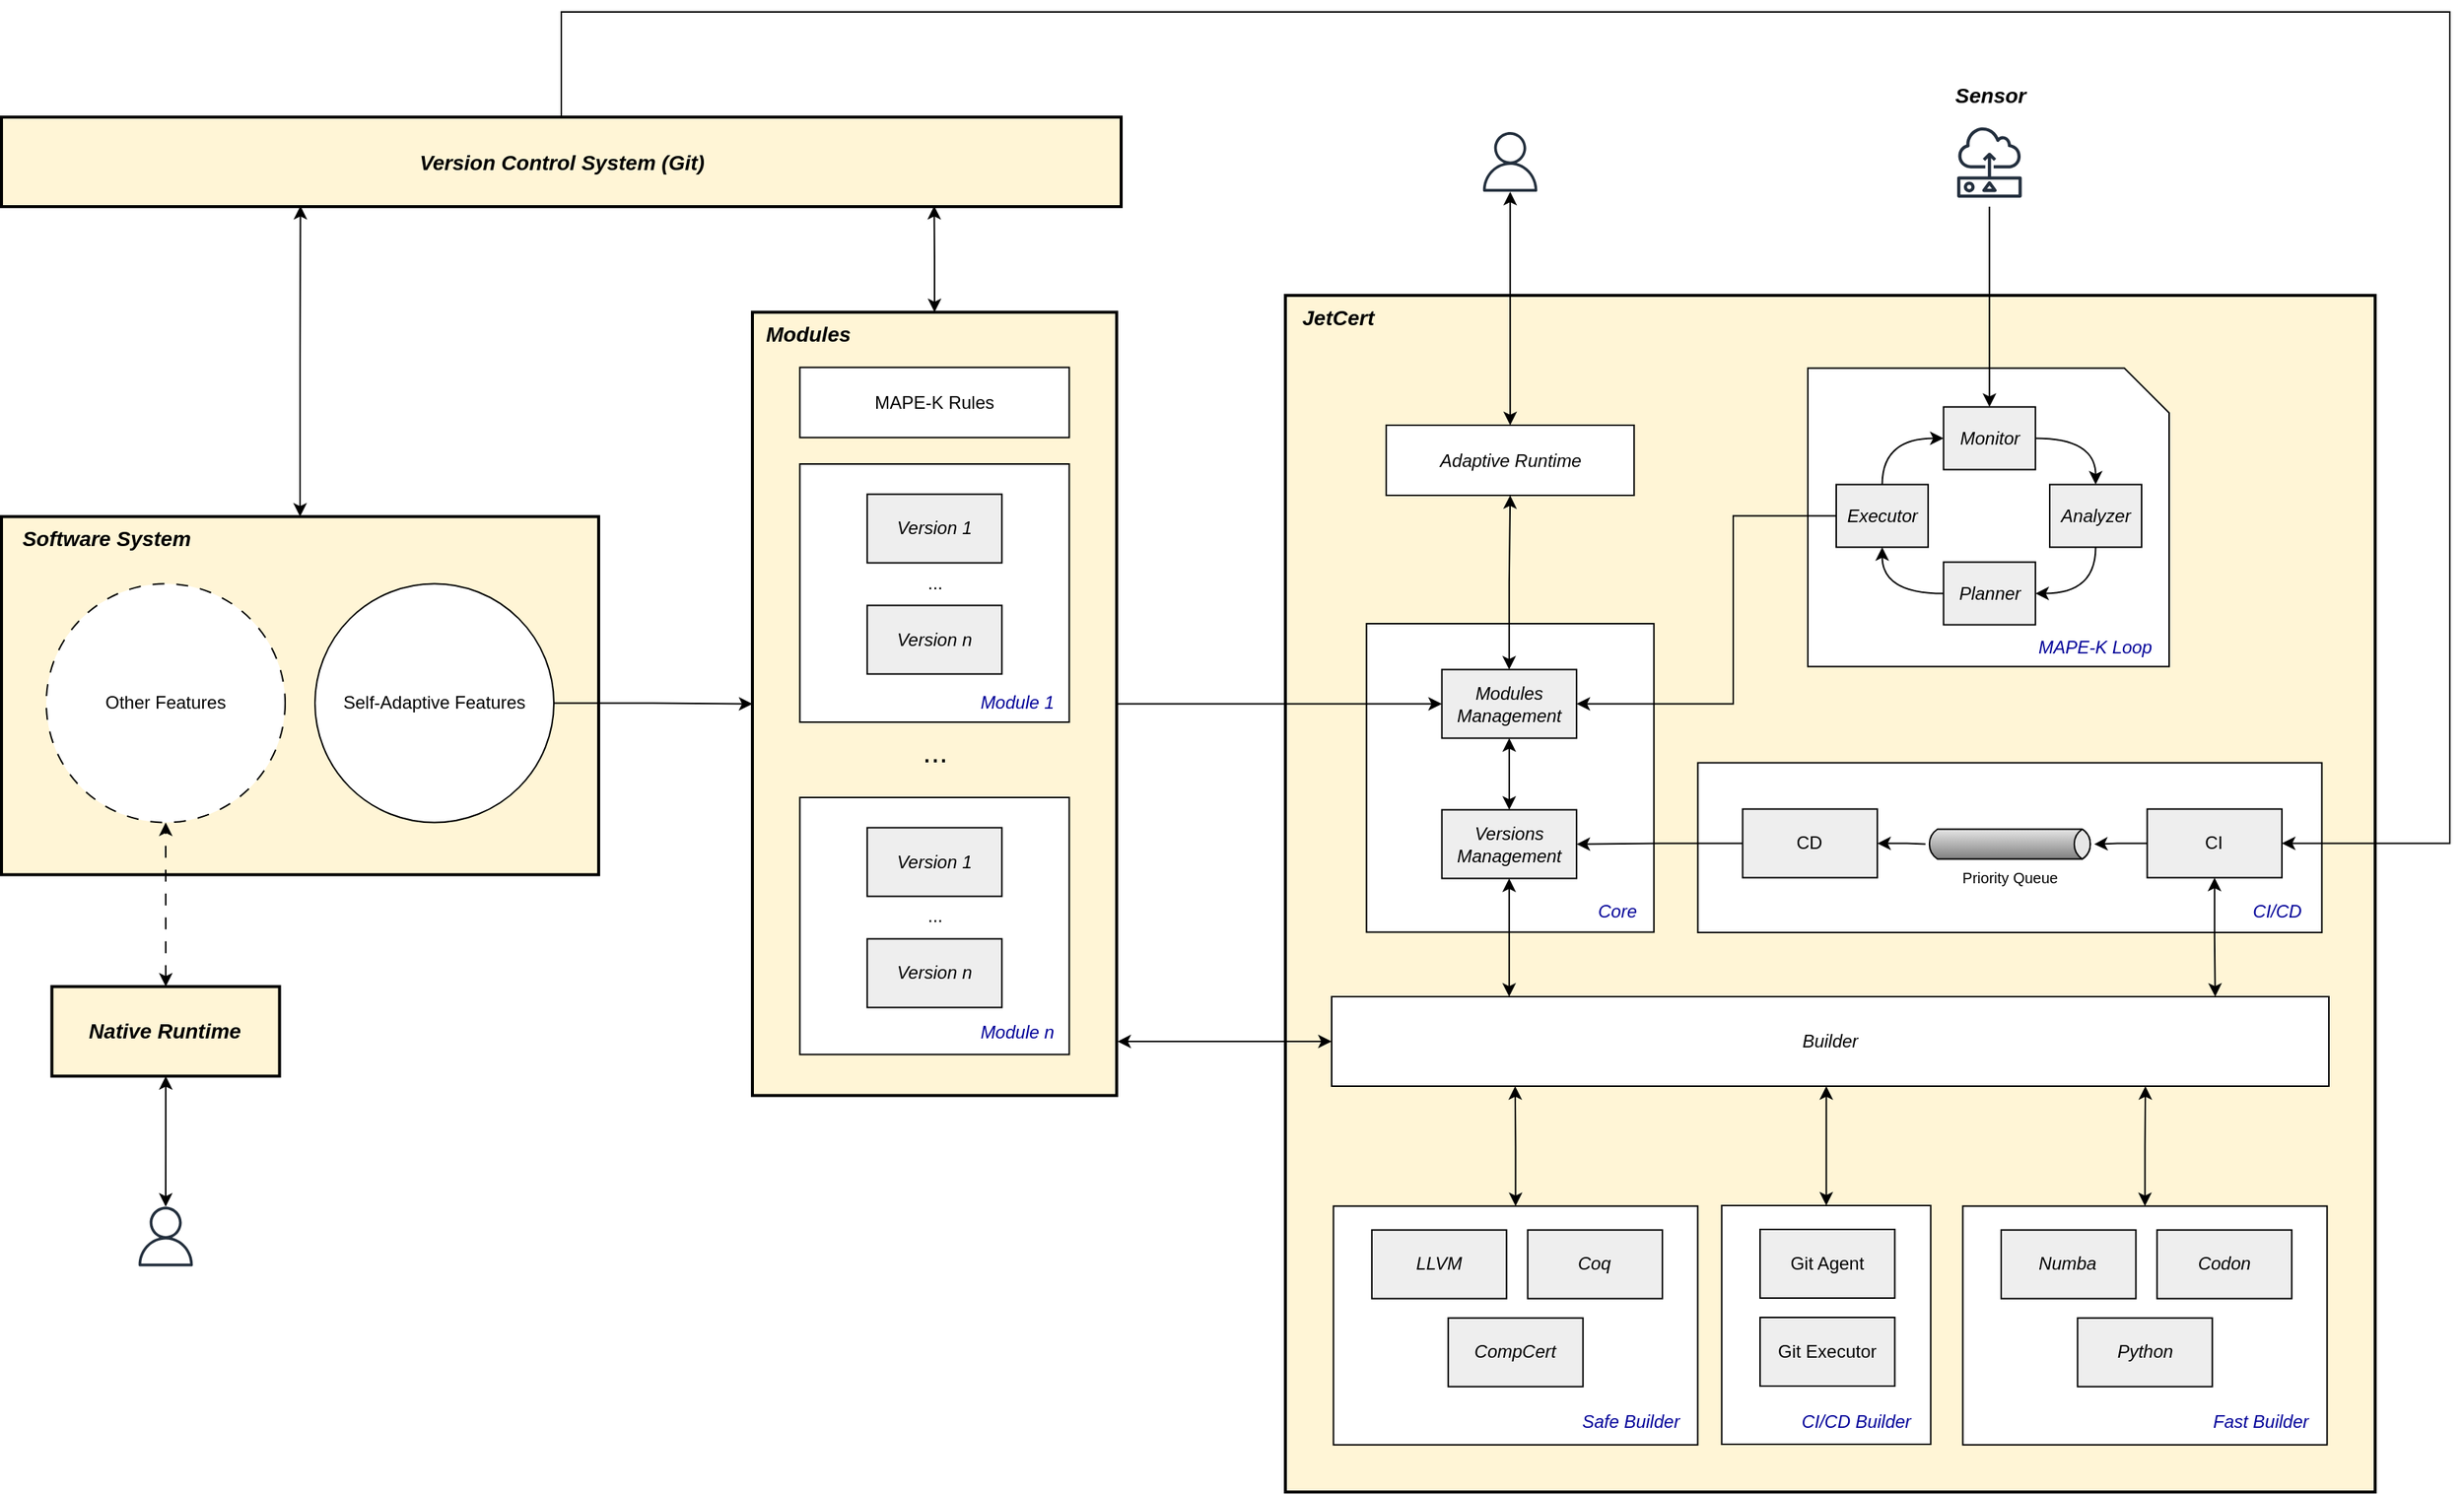 <mxfile version="26.0.6">
  <diagram name="Page-1" id="ZFVRr7OpjtKKJH29cP2N">
    <mxGraphModel dx="2284" dy="1864" grid="1" gridSize="10" guides="1" tooltips="1" connect="1" arrows="1" fold="1" page="1" pageScale="1" pageWidth="850" pageHeight="1100" math="0" shadow="0">
      <root>
        <mxCell id="0" />
        <mxCell id="1" parent="0" />
        <mxCell id="7SUzxIseQcVDFoDJgZ21-4" value="" style="rounded=0;whiteSpace=wrap;html=1;strokeWidth=2;fillColor=#fff5d6;strokeColor=#000000;" parent="1" vertex="1">
          <mxGeometry x="-480" y="98.25" width="400" height="240" as="geometry" />
        </mxCell>
        <mxCell id="7SUzxIseQcVDFoDJgZ21-5" value="&lt;font style=&quot;font-size: 14px;&quot;&gt;&lt;b&gt;&lt;i&gt;Software System&lt;/i&gt;&lt;/b&gt;&lt;/font&gt;" style="text;html=1;align=center;verticalAlign=middle;resizable=0;points=[];autosize=1;strokeColor=none;fillColor=none;" parent="1" vertex="1">
          <mxGeometry x="-480" y="98.25" width="140" height="30" as="geometry" />
        </mxCell>
        <mxCell id="7SUzxIseQcVDFoDJgZ21-7" value="Other Features" style="ellipse;whiteSpace=wrap;html=1;aspect=fixed;dashed=1;dashPattern=8 8;" parent="1" vertex="1">
          <mxGeometry x="-450" y="143.25" width="160" height="160" as="geometry" />
        </mxCell>
        <mxCell id="7SUzxIseQcVDFoDJgZ21-49" value="" style="rounded=0;whiteSpace=wrap;html=1;fillColor=#FFF5D6;strokeWidth=2;" parent="1" vertex="1">
          <mxGeometry x="380" y="-50" width="730" height="802" as="geometry" />
        </mxCell>
        <mxCell id="7SUzxIseQcVDFoDJgZ21-59" value="&lt;font style=&quot;font-size: 14px;&quot;&gt;&lt;b&gt;&lt;i&gt;JetCert&lt;/i&gt;&lt;/b&gt;&lt;/font&gt;" style="text;html=1;align=center;verticalAlign=middle;resizable=0;points=[];autosize=1;strokeColor=none;fillColor=none;" parent="1" vertex="1">
          <mxGeometry x="380" y="-50" width="70" height="30" as="geometry" />
        </mxCell>
        <mxCell id="7SUzxIseQcVDFoDJgZ21-210" value="&lt;font style=&quot;font-size: 14px;&quot;&gt;&lt;b&gt;&lt;i&gt;Sensor&lt;/i&gt;&lt;/b&gt;&lt;/font&gt;" style="text;html=1;align=center;verticalAlign=middle;resizable=0;points=[];autosize=1;strokeColor=none;fillColor=none;" parent="1" vertex="1">
          <mxGeometry x="816.64" y="-199.5" width="70" height="30" as="geometry" />
        </mxCell>
        <mxCell id="7SUzxIseQcVDFoDJgZ21-226" value="" style="rounded=0;whiteSpace=wrap;html=1;" parent="1" vertex="1">
          <mxGeometry x="434.33" y="170" width="192.52" height="206.75" as="geometry" />
        </mxCell>
        <mxCell id="7SUzxIseQcVDFoDJgZ21-233" value="&lt;font size=&quot;1&quot; color=&quot;#000099&quot; style=&quot;&quot;&gt;&lt;i style=&quot;font-size: 12px;&quot;&gt;Core&lt;/i&gt;&lt;/font&gt;" style="text;html=1;align=center;verticalAlign=middle;resizable=0;points=[];autosize=1;strokeColor=none;fillColor=none;" parent="1" vertex="1">
          <mxGeometry x="577.21" y="347.5" width="50" height="30" as="geometry" />
        </mxCell>
        <mxCell id="7SUzxIseQcVDFoDJgZ21-266" value="" style="sketch=0;outlineConnect=0;fontColor=#232F3E;gradientColor=none;fillColor=#232F3D;strokeColor=none;dashed=0;verticalLabelPosition=bottom;verticalAlign=top;align=center;html=1;fontSize=12;fontStyle=0;aspect=fixed;pointerEvents=1;shape=mxgraph.aws4.user;" parent="1" vertex="1">
          <mxGeometry x="-390.0" y="560.75" width="40" height="40" as="geometry" />
        </mxCell>
        <mxCell id="cuHnVKyGFErMfmH1ZCD5-683" style="edgeStyle=orthogonalEdgeStyle;rounded=0;orthogonalLoop=1;jettySize=auto;html=1;" parent="1" source="nUs16ag-8KY5u_Jwet5G-1" target="nUs16ag-8KY5u_Jwet5G-22" edge="1">
          <mxGeometry relative="1" as="geometry" />
        </mxCell>
        <mxCell id="nUs16ag-8KY5u_Jwet5G-1" value="Self-Adaptive Features" style="ellipse;whiteSpace=wrap;html=1;aspect=fixed;" parent="1" vertex="1">
          <mxGeometry x="-270" y="143.25" width="160" height="160" as="geometry" />
        </mxCell>
        <mxCell id="cuHnVKyGFErMfmH1ZCD5-678" style="edgeStyle=orthogonalEdgeStyle;rounded=0;orthogonalLoop=1;jettySize=auto;html=1;entryX=0;entryY=0.5;entryDx=0;entryDy=0;startArrow=none;startFill=0;" parent="1" source="nUs16ag-8KY5u_Jwet5G-22" target="48fDKb3yu4CFOlkJPKU8-87" edge="1">
          <mxGeometry relative="1" as="geometry" />
        </mxCell>
        <mxCell id="nUs16ag-8KY5u_Jwet5G-22" value="" style="rounded=0;whiteSpace=wrap;html=1;fillColor=#FFF5D6;strokeWidth=2;" parent="1" vertex="1">
          <mxGeometry x="23.0" y="-38.75" width="244" height="525" as="geometry" />
        </mxCell>
        <mxCell id="nUs16ag-8KY5u_Jwet5G-24" value="&lt;font style=&quot;font-size: 14px;&quot;&gt;&lt;b&gt;&lt;i&gt;Modules&lt;/i&gt;&lt;/b&gt;&lt;/font&gt;" style="text;html=1;align=center;verticalAlign=middle;resizable=0;points=[];autosize=1;strokeColor=none;fillColor=none;" parent="1" vertex="1">
          <mxGeometry x="20" y="-38.75" width="80" height="30" as="geometry" />
        </mxCell>
        <mxCell id="nUs16ag-8KY5u_Jwet5G-85" value="" style="edgeStyle=orthogonalEdgeStyle;rounded=0;orthogonalLoop=1;jettySize=auto;html=1;endArrow=classic;endFill=1;startArrow=classic;startFill=1;dashed=1;dashPattern=8 8;" parent="1" source="nUs16ag-8KY5u_Jwet5G-82" target="7SUzxIseQcVDFoDJgZ21-7" edge="1">
          <mxGeometry relative="1" as="geometry" />
        </mxCell>
        <mxCell id="cuHnVKyGFErMfmH1ZCD5-583" value="" style="edgeStyle=orthogonalEdgeStyle;rounded=0;orthogonalLoop=1;jettySize=auto;html=1;startArrow=classic;startFill=1;" parent="1" source="nUs16ag-8KY5u_Jwet5G-82" target="7SUzxIseQcVDFoDJgZ21-266" edge="1">
          <mxGeometry relative="1" as="geometry" />
        </mxCell>
        <mxCell id="nUs16ag-8KY5u_Jwet5G-82" value="" style="rounded=0;whiteSpace=wrap;html=1;fillColor=#FFF5D6;strokeWidth=2;" parent="1" vertex="1">
          <mxGeometry x="-446.25" y="413.25" width="152.5" height="60" as="geometry" />
        </mxCell>
        <mxCell id="nUs16ag-8KY5u_Jwet5G-83" value="&lt;font style=&quot;font-size: 14px;&quot;&gt;&lt;b&gt;&lt;i&gt;Native Runtime&lt;/i&gt;&lt;/b&gt;&lt;/font&gt;" style="text;html=1;align=center;verticalAlign=middle;resizable=0;points=[];autosize=1;strokeColor=none;fillColor=none;" parent="1" vertex="1">
          <mxGeometry x="-436.25" y="428.25" width="130" height="30" as="geometry" />
        </mxCell>
        <mxCell id="nUs16ag-8KY5u_Jwet5G-88" value="" style="rounded=0;whiteSpace=wrap;html=1;" parent="1" vertex="1">
          <mxGeometry x="54.77" y="63" width="180.46" height="173" as="geometry" />
        </mxCell>
        <mxCell id="nUs16ag-8KY5u_Jwet5G-89" value="&lt;i style=&quot;&quot;&gt;&lt;font style=&quot;font-size: 12px;&quot;&gt;Version 1&lt;/font&gt;&lt;/i&gt;" style="html=1;dropTarget=0;whiteSpace=wrap;fillColor=#EEEEEE;" parent="1" vertex="1">
          <mxGeometry x="99.88" y="83.25" width="90.24" height="46" as="geometry" />
        </mxCell>
        <mxCell id="nUs16ag-8KY5u_Jwet5G-90" value="&lt;i&gt;Version n&lt;/i&gt;" style="html=1;dropTarget=0;whiteSpace=wrap;fillColor=#EEEEEE;" parent="1" vertex="1">
          <mxGeometry x="99.88" y="157.75" width="90.24" height="46" as="geometry" />
        </mxCell>
        <mxCell id="nUs16ag-8KY5u_Jwet5G-91" value="&lt;font size=&quot;1&quot; color=&quot;#000099&quot; style=&quot;&quot;&gt;&lt;i style=&quot;font-size: 12px;&quot;&gt;Module 1&lt;/i&gt;&lt;/font&gt;" style="text;html=1;align=center;verticalAlign=middle;resizable=0;points=[];autosize=1;strokeColor=none;fillColor=none;" parent="1" vertex="1">
          <mxGeometry x="165.23" y="208" width="70" height="30" as="geometry" />
        </mxCell>
        <mxCell id="nUs16ag-8KY5u_Jwet5G-103" value="..." style="text;html=1;align=center;verticalAlign=middle;resizable=0;points=[];autosize=1;strokeColor=none;fillColor=none;fontSize=20;" parent="1" vertex="1">
          <mxGeometry x="125" y="235.25" width="40" height="40" as="geometry" />
        </mxCell>
        <mxCell id="nUs16ag-8KY5u_Jwet5G-108" value="" style="shape=card;whiteSpace=wrap;html=1;direction=south;" parent="1" vertex="1">
          <mxGeometry x="730.0" y="-1.25" width="242" height="200" as="geometry" />
        </mxCell>
        <mxCell id="nUs16ag-8KY5u_Jwet5G-109" value="&lt;font size=&quot;1&quot; color=&quot;#000099&quot; style=&quot;&quot;&gt;&lt;i style=&quot;font-size: 12px;&quot;&gt;MAPE-K Loop&lt;/i&gt;&lt;/font&gt;" style="text;html=1;align=center;verticalAlign=middle;resizable=0;points=[];autosize=1;strokeColor=none;fillColor=none;" parent="1" vertex="1">
          <mxGeometry x="872.0" y="170.75" width="100" height="30" as="geometry" />
        </mxCell>
        <mxCell id="rddKqeAZhJWC41xzo29c-7" style="edgeStyle=orthogonalEdgeStyle;rounded=0;orthogonalLoop=1;jettySize=auto;html=1;entryX=1;entryY=0.5;entryDx=0;entryDy=0;" parent="1" source="nUs16ag-8KY5u_Jwet5G-111" target="48fDKb3yu4CFOlkJPKU8-87" edge="1">
          <mxGeometry relative="1" as="geometry">
            <Array as="points">
              <mxPoint x="680" y="98" />
              <mxPoint x="680" y="224" />
            </Array>
          </mxGeometry>
        </mxCell>
        <mxCell id="nUs16ag-8KY5u_Jwet5G-111" value="&lt;i&gt;Executor&lt;/i&gt;" style="html=1;dropTarget=0;whiteSpace=wrap;fillColor=#EEEEEE;" parent="1" vertex="1">
          <mxGeometry x="749.0" y="76.75" width="61.55" height="42" as="geometry" />
        </mxCell>
        <mxCell id="nUs16ag-8KY5u_Jwet5G-134" style="edgeStyle=orthogonalEdgeStyle;rounded=0;orthogonalLoop=1;jettySize=auto;html=1;entryX=0.5;entryY=0;entryDx=0;entryDy=0;curved=1;" parent="1" source="nUs16ag-8KY5u_Jwet5G-130" target="nUs16ag-8KY5u_Jwet5G-131" edge="1">
          <mxGeometry relative="1" as="geometry" />
        </mxCell>
        <mxCell id="nUs16ag-8KY5u_Jwet5G-136" style="edgeStyle=orthogonalEdgeStyle;rounded=0;orthogonalLoop=1;jettySize=auto;html=1;entryX=0.5;entryY=0;entryDx=0;entryDy=0;endArrow=none;endFill=0;startArrow=classic;startFill=1;curved=1;" parent="1" source="nUs16ag-8KY5u_Jwet5G-130" target="nUs16ag-8KY5u_Jwet5G-111" edge="1">
          <mxGeometry relative="1" as="geometry" />
        </mxCell>
        <mxCell id="nUs16ag-8KY5u_Jwet5G-130" value="&lt;i&gt;Monitor&lt;/i&gt;" style="html=1;dropTarget=0;whiteSpace=wrap;fillColor=#EEEEEE;" parent="1" vertex="1">
          <mxGeometry x="820.86" y="24.75" width="61.55" height="42" as="geometry" />
        </mxCell>
        <mxCell id="nUs16ag-8KY5u_Jwet5G-131" value="&lt;i&gt;Analyzer&lt;/i&gt;" style="html=1;dropTarget=0;whiteSpace=wrap;fillColor=#EEEEEE;" parent="1" vertex="1">
          <mxGeometry x="892.0" y="76.75" width="61.55" height="42" as="geometry" />
        </mxCell>
        <mxCell id="nUs16ag-8KY5u_Jwet5G-138" style="edgeStyle=orthogonalEdgeStyle;rounded=0;orthogonalLoop=1;jettySize=auto;html=1;entryX=0.5;entryY=1;entryDx=0;entryDy=0;startArrow=classic;startFill=1;endArrow=none;endFill=0;curved=1;" parent="1" source="nUs16ag-8KY5u_Jwet5G-132" target="nUs16ag-8KY5u_Jwet5G-131" edge="1">
          <mxGeometry relative="1" as="geometry" />
        </mxCell>
        <mxCell id="nUs16ag-8KY5u_Jwet5G-140" style="edgeStyle=orthogonalEdgeStyle;rounded=0;orthogonalLoop=1;jettySize=auto;html=1;entryX=0.5;entryY=1;entryDx=0;entryDy=0;curved=1;" parent="1" source="nUs16ag-8KY5u_Jwet5G-132" target="nUs16ag-8KY5u_Jwet5G-111" edge="1">
          <mxGeometry relative="1" as="geometry" />
        </mxCell>
        <mxCell id="nUs16ag-8KY5u_Jwet5G-132" value="&lt;i&gt;Planner&lt;/i&gt;" style="html=1;dropTarget=0;whiteSpace=wrap;fillColor=#EEEEEE;" parent="1" vertex="1">
          <mxGeometry x="820.86" y="128.75" width="61.55" height="42" as="geometry" />
        </mxCell>
        <mxCell id="48fDKb3yu4CFOlkJPKU8-24" value="MAPE-K Rules" style="rounded=0;whiteSpace=wrap;html=1;" parent="1" vertex="1">
          <mxGeometry x="54.77" y="-1.75" width="180.46" height="47" as="geometry" />
        </mxCell>
        <mxCell id="48fDKb3yu4CFOlkJPKU8-70" value="&lt;i&gt;Adaptive Runtime&lt;/i&gt;" style="rounded=0;whiteSpace=wrap;html=1;" parent="1" vertex="1">
          <mxGeometry x="447.56" y="37.0" width="166.06" height="47" as="geometry" />
        </mxCell>
        <mxCell id="cuHnVKyGFErMfmH1ZCD5-595" style="edgeStyle=orthogonalEdgeStyle;rounded=0;orthogonalLoop=1;jettySize=auto;html=1;entryX=0.5;entryY=1;entryDx=0;entryDy=0;startArrow=classic;startFill=1;" parent="1" source="48fDKb3yu4CFOlkJPKU8-87" target="48fDKb3yu4CFOlkJPKU8-70" edge="1">
          <mxGeometry relative="1" as="geometry" />
        </mxCell>
        <mxCell id="cuHnVKyGFErMfmH1ZCD5-670" value="" style="edgeStyle=orthogonalEdgeStyle;rounded=0;orthogonalLoop=1;jettySize=auto;html=1;startArrow=classic;startFill=1;" parent="1" source="48fDKb3yu4CFOlkJPKU8-87" target="nEDIb4lxfnoJY1dVXAPu-24" edge="1">
          <mxGeometry relative="1" as="geometry" />
        </mxCell>
        <mxCell id="48fDKb3yu4CFOlkJPKU8-87" value="&lt;div&gt;&lt;i&gt;Modules&lt;/i&gt;&lt;/div&gt;&lt;div&gt;&lt;i&gt;Management&lt;/i&gt;&lt;/div&gt;" style="html=1;dropTarget=0;whiteSpace=wrap;fillColor=#EEEEEE;" parent="1" vertex="1">
          <mxGeometry x="484.83" y="200.75" width="90.24" height="46" as="geometry" />
        </mxCell>
        <mxCell id="48fDKb3yu4CFOlkJPKU8-105" value="" style="rounded=0;whiteSpace=wrap;html=1;" parent="1" vertex="1">
          <mxGeometry x="412.22" y="560.36" width="244" height="160" as="geometry" />
        </mxCell>
        <mxCell id="48fDKb3yu4CFOlkJPKU8-106" value="&lt;font size=&quot;1&quot; color=&quot;#000099&quot; style=&quot;&quot;&gt;&lt;i style=&quot;font-size: 12px;&quot;&gt;Safe Builder&lt;/i&gt;&lt;/font&gt;" style="text;html=1;align=center;verticalAlign=middle;resizable=0;points=[];autosize=1;strokeColor=none;fillColor=none;" parent="1" vertex="1">
          <mxGeometry x="566.22" y="690.36" width="90" height="30" as="geometry" />
        </mxCell>
        <mxCell id="48fDKb3yu4CFOlkJPKU8-107" value="&lt;i&gt;LLVM&lt;/i&gt;" style="html=1;dropTarget=0;whiteSpace=wrap;fillColor=#EEEEEE;" parent="1" vertex="1">
          <mxGeometry x="437.92" y="576.36" width="90.24" height="46" as="geometry" />
        </mxCell>
        <mxCell id="48fDKb3yu4CFOlkJPKU8-108" value="&lt;i&gt;Coq&lt;/i&gt;" style="html=1;dropTarget=0;whiteSpace=wrap;fillColor=#EEEEEE;" parent="1" vertex="1">
          <mxGeometry x="542.32" y="576.36" width="90.24" height="46" as="geometry" />
        </mxCell>
        <mxCell id="48fDKb3yu4CFOlkJPKU8-109" value="&lt;i style=&quot;&quot;&gt;&lt;font style=&quot;font-size: 12px;&quot;&gt;CompCert&lt;/font&gt;&lt;/i&gt;" style="html=1;dropTarget=0;whiteSpace=wrap;fillColor=#EEEEEE;" parent="1" vertex="1">
          <mxGeometry x="489.1" y="635.36" width="90.24" height="46" as="geometry" />
        </mxCell>
        <mxCell id="nEDIb4lxfnoJY1dVXAPu-2" value="&lt;font&gt;...&lt;/font&gt;" style="text;html=1;align=center;verticalAlign=middle;resizable=0;points=[];autosize=1;strokeColor=none;fillColor=none;fontSize=12;" parent="1" vertex="1">
          <mxGeometry x="130" y="127.75" width="30" height="30" as="geometry" />
        </mxCell>
        <mxCell id="nEDIb4lxfnoJY1dVXAPu-5" value="" style="rounded=0;whiteSpace=wrap;html=1;" parent="1" vertex="1">
          <mxGeometry x="54.77" y="286.5" width="180.46" height="172.25" as="geometry" />
        </mxCell>
        <mxCell id="nEDIb4lxfnoJY1dVXAPu-6" value="&lt;i style=&quot;&quot;&gt;&lt;font style=&quot;font-size: 12px;&quot;&gt;Version 1&lt;/font&gt;&lt;/i&gt;" style="html=1;dropTarget=0;whiteSpace=wrap;fillColor=#EEEEEE;" parent="1" vertex="1">
          <mxGeometry x="99.88" y="306.75" width="90.24" height="46" as="geometry" />
        </mxCell>
        <mxCell id="nEDIb4lxfnoJY1dVXAPu-7" value="&lt;i&gt;Version n&lt;/i&gt;" style="html=1;dropTarget=0;whiteSpace=wrap;fillColor=#EEEEEE;" parent="1" vertex="1">
          <mxGeometry x="99.88" y="381.25" width="90.24" height="46" as="geometry" />
        </mxCell>
        <mxCell id="nEDIb4lxfnoJY1dVXAPu-8" value="&lt;font size=&quot;1&quot; color=&quot;#000099&quot; style=&quot;&quot;&gt;&lt;i style=&quot;font-size: 12px;&quot;&gt;Module n&lt;/i&gt;&lt;/font&gt;" style="text;html=1;align=center;verticalAlign=middle;resizable=0;points=[];autosize=1;strokeColor=none;fillColor=none;" parent="1" vertex="1">
          <mxGeometry x="165.23" y="429" width="70" height="30" as="geometry" />
        </mxCell>
        <mxCell id="nEDIb4lxfnoJY1dVXAPu-9" value="&lt;font&gt;...&lt;/font&gt;" style="text;html=1;align=center;verticalAlign=middle;resizable=0;points=[];autosize=1;strokeColor=none;fillColor=none;fontSize=12;" parent="1" vertex="1">
          <mxGeometry x="130" y="351.25" width="30" height="30" as="geometry" />
        </mxCell>
        <mxCell id="nEDIb4lxfnoJY1dVXAPu-12" value="" style="sketch=0;outlineConnect=0;fontColor=#232F3E;gradientColor=none;strokeColor=#232F3E;fillColor=#ffffff;dashed=0;verticalLabelPosition=bottom;verticalAlign=top;align=center;html=1;fontSize=12;fontStyle=0;aspect=fixed;shape=mxgraph.aws4.resourceIcon;resIcon=mxgraph.aws4.sensor;" parent="1" vertex="1">
          <mxGeometry x="821.64" y="-169.5" width="60" height="60" as="geometry" />
        </mxCell>
        <mxCell id="nEDIb4lxfnoJY1dVXAPu-17" value="" style="rounded=0;whiteSpace=wrap;html=1;" parent="1" vertex="1">
          <mxGeometry x="833.78" y="560.36" width="244" height="160" as="geometry" />
        </mxCell>
        <mxCell id="nEDIb4lxfnoJY1dVXAPu-18" value="&lt;font size=&quot;1&quot; color=&quot;#000099&quot; style=&quot;&quot;&gt;&lt;i style=&quot;font-size: 12px;&quot;&gt;Fast Builder&lt;/i&gt;&lt;/font&gt;" style="text;html=1;align=center;verticalAlign=middle;resizable=0;points=[];autosize=1;strokeColor=none;fillColor=none;" parent="1" vertex="1">
          <mxGeometry x="987.78" y="690.36" width="90" height="30" as="geometry" />
        </mxCell>
        <mxCell id="nEDIb4lxfnoJY1dVXAPu-19" value="&lt;i&gt;Numba&lt;/i&gt;" style="html=1;dropTarget=0;whiteSpace=wrap;fillColor=#EEEEEE;" parent="1" vertex="1">
          <mxGeometry x="859.48" y="576.36" width="90.24" height="46" as="geometry" />
        </mxCell>
        <mxCell id="nEDIb4lxfnoJY1dVXAPu-20" value="&lt;i&gt;Codon&lt;/i&gt;" style="html=1;dropTarget=0;whiteSpace=wrap;fillColor=#EEEEEE;" parent="1" vertex="1">
          <mxGeometry x="963.88" y="576.36" width="90.24" height="46" as="geometry" />
        </mxCell>
        <mxCell id="nEDIb4lxfnoJY1dVXAPu-21" value="&lt;i style=&quot;&quot;&gt;&lt;font style=&quot;font-size: 12px;&quot;&gt;Python&lt;/font&gt;&lt;/i&gt;" style="html=1;dropTarget=0;whiteSpace=wrap;fillColor=#EEEEEE;" parent="1" vertex="1">
          <mxGeometry x="910.66" y="635.36" width="90.24" height="46" as="geometry" />
        </mxCell>
        <mxCell id="nEDIb4lxfnoJY1dVXAPu-24" value="&lt;i&gt;Versions Management&lt;/i&gt;" style="html=1;dropTarget=0;whiteSpace=wrap;fillColor=#EEEEEE;" parent="1" vertex="1">
          <mxGeometry x="484.83" y="294.75" width="90.24" height="46" as="geometry" />
        </mxCell>
        <mxCell id="nEDIb4lxfnoJY1dVXAPu-30" value="" style="rounded=0;whiteSpace=wrap;html=1;fillColor=#FFF5D6;strokeWidth=2;" parent="1" vertex="1">
          <mxGeometry x="-480" y="-169.5" width="750" height="60" as="geometry" />
        </mxCell>
        <mxCell id="nEDIb4lxfnoJY1dVXAPu-31" value="&lt;font style=&quot;font-size: 14px;&quot;&gt;&lt;b&gt;&lt;i&gt;Version Control System (Git)&lt;/i&gt;&lt;/b&gt;&lt;/font&gt;" style="text;html=1;align=center;verticalAlign=middle;resizable=0;points=[];autosize=1;strokeColor=none;fillColor=none;" parent="1" vertex="1">
          <mxGeometry x="-210" y="-154.5" width="210" height="30" as="geometry" />
        </mxCell>
        <mxCell id="nEDIb4lxfnoJY1dVXAPu-48" value="" style="rounded=0;whiteSpace=wrap;html=1;" parent="1" vertex="1">
          <mxGeometry x="656.29" y="263.25" width="418" height="113.75" as="geometry" />
        </mxCell>
        <mxCell id="nEDIb4lxfnoJY1dVXAPu-49" value="&lt;font size=&quot;1&quot; color=&quot;#000099&quot; style=&quot;&quot;&gt;&lt;i style=&quot;font-size: 12px;&quot;&gt;CI/CD&lt;/i&gt;&lt;/font&gt;" style="text;html=1;align=center;verticalAlign=middle;resizable=0;points=[];autosize=1;strokeColor=none;fillColor=none;" parent="1" vertex="1">
          <mxGeometry x="1014.29" y="347.5" width="60" height="30" as="geometry" />
        </mxCell>
        <mxCell id="cuHnVKyGFErMfmH1ZCD5-619" value="" style="edgeStyle=orthogonalEdgeStyle;rounded=0;orthogonalLoop=1;jettySize=auto;html=1;" parent="1" source="nEDIb4lxfnoJY1dVXAPu-50" target="cuHnVKyGFErMfmH1ZCD5-159" edge="1">
          <mxGeometry relative="1" as="geometry" />
        </mxCell>
        <mxCell id="rddKqeAZhJWC41xzo29c-6" style="edgeStyle=orthogonalEdgeStyle;rounded=0;orthogonalLoop=1;jettySize=auto;html=1;entryX=0.5;entryY=0;entryDx=0;entryDy=0;exitX=1;exitY=0.5;exitDx=0;exitDy=0;startArrow=classic;startFill=1;endArrow=none;endFill=0;" parent="1" source="nEDIb4lxfnoJY1dVXAPu-50" target="nEDIb4lxfnoJY1dVXAPu-30" edge="1">
          <mxGeometry relative="1" as="geometry">
            <Array as="points">
              <mxPoint x="1160" y="317" />
              <mxPoint x="1160" y="-240" />
              <mxPoint x="-105" y="-240" />
            </Array>
          </mxGeometry>
        </mxCell>
        <mxCell id="nEDIb4lxfnoJY1dVXAPu-50" value="CI" style="html=1;dropTarget=0;whiteSpace=wrap;fillColor=#EEEEEE;" parent="1" vertex="1">
          <mxGeometry x="957.29" y="294.25" width="90.24" height="46" as="geometry" />
        </mxCell>
        <mxCell id="nEDIb4lxfnoJY1dVXAPu-53" value="&lt;i&gt;Builder&lt;/i&gt;" style="rounded=0;whiteSpace=wrap;html=1;" parent="1" vertex="1">
          <mxGeometry x="411" y="420" width="668" height="60" as="geometry" />
        </mxCell>
        <mxCell id="cuHnVKyGFErMfmH1ZCD5-159" value="&lt;font style=&quot;font-size: 10px;&quot;&gt;Priority Queue&lt;/font&gt;" style="strokeWidth=1;outlineConnect=0;dashed=0;align=center;html=1;fontSize=8;shape=mxgraph.eip.messageChannel;verticalLabelPosition=bottom;labelBackgroundColor=#ffffff;verticalAlign=top;" parent="1" vertex="1">
          <mxGeometry x="808.79" y="307.75" width="113" height="20" as="geometry" />
        </mxCell>
        <mxCell id="cuHnVKyGFErMfmH1ZCD5-525" value="" style="edgeStyle=orthogonalEdgeStyle;rounded=0;orthogonalLoop=1;jettySize=auto;html=1;" parent="1" source="cuHnVKyGFErMfmH1ZCD5-460" target="nEDIb4lxfnoJY1dVXAPu-24" edge="1">
          <mxGeometry relative="1" as="geometry" />
        </mxCell>
        <mxCell id="cuHnVKyGFErMfmH1ZCD5-620" value="" style="edgeStyle=orthogonalEdgeStyle;rounded=0;orthogonalLoop=1;jettySize=auto;html=1;endArrow=none;endFill=0;startArrow=classic;startFill=1;" parent="1" source="cuHnVKyGFErMfmH1ZCD5-460" target="cuHnVKyGFErMfmH1ZCD5-159" edge="1">
          <mxGeometry relative="1" as="geometry" />
        </mxCell>
        <mxCell id="cuHnVKyGFErMfmH1ZCD5-460" value="CD" style="html=1;dropTarget=0;whiteSpace=wrap;fillColor=#EEEEEE;" parent="1" vertex="1">
          <mxGeometry x="686.29" y="294.25" width="90.24" height="46" as="geometry" />
        </mxCell>
        <mxCell id="cuHnVKyGFErMfmH1ZCD5-466" style="edgeStyle=orthogonalEdgeStyle;rounded=0;orthogonalLoop=1;jettySize=auto;html=1;entryX=0.5;entryY=0;entryDx=0;entryDy=0;" parent="1" source="nEDIb4lxfnoJY1dVXAPu-12" target="nUs16ag-8KY5u_Jwet5G-130" edge="1">
          <mxGeometry relative="1" as="geometry" />
        </mxCell>
        <mxCell id="cuHnVKyGFErMfmH1ZCD5-608" style="edgeStyle=orthogonalEdgeStyle;rounded=0;orthogonalLoop=1;jettySize=auto;html=1;entryX=0.5;entryY=0;entryDx=0;entryDy=0;startArrow=classic;startFill=1;" parent="1" source="cuHnVKyGFErMfmH1ZCD5-584" target="48fDKb3yu4CFOlkJPKU8-70" edge="1">
          <mxGeometry relative="1" as="geometry" />
        </mxCell>
        <mxCell id="cuHnVKyGFErMfmH1ZCD5-584" value="" style="sketch=0;outlineConnect=0;fontColor=#232F3E;gradientColor=none;fillColor=#232F3D;strokeColor=none;dashed=0;verticalLabelPosition=bottom;verticalAlign=top;align=center;html=1;fontSize=12;fontStyle=0;aspect=fixed;pointerEvents=1;shape=mxgraph.aws4.user;" parent="1" vertex="1">
          <mxGeometry x="510.59" y="-159.5" width="40" height="40" as="geometry" />
        </mxCell>
        <mxCell id="cuHnVKyGFErMfmH1ZCD5-585" value="" style="rounded=0;whiteSpace=wrap;html=1;" parent="1" vertex="1">
          <mxGeometry x="672.28" y="560" width="140" height="160" as="geometry" />
        </mxCell>
        <mxCell id="cuHnVKyGFErMfmH1ZCD5-586" value="&lt;font color=&quot;#000099&quot;&gt;&lt;i&gt;CI/CD Builder&lt;/i&gt;&lt;/font&gt;" style="text;html=1;align=center;verticalAlign=middle;resizable=0;points=[];autosize=1;strokeColor=none;fillColor=none;" parent="1" vertex="1">
          <mxGeometry x="712.28" y="690.0" width="100" height="30" as="geometry" />
        </mxCell>
        <mxCell id="cuHnVKyGFErMfmH1ZCD5-587" value="Git Agent" style="html=1;dropTarget=0;whiteSpace=wrap;fillColor=#EEEEEE;" parent="1" vertex="1">
          <mxGeometry x="697.98" y="576.0" width="90.24" height="46" as="geometry" />
        </mxCell>
        <mxCell id="cuHnVKyGFErMfmH1ZCD5-589" value="Git Executor" style="html=1;dropTarget=0;whiteSpace=wrap;fillColor=#EEEEEE;" parent="1" vertex="1">
          <mxGeometry x="697.98" y="635.0" width="90.24" height="46" as="geometry" />
        </mxCell>
        <mxCell id="cuHnVKyGFErMfmH1ZCD5-662" style="edgeStyle=orthogonalEdgeStyle;rounded=0;orthogonalLoop=1;jettySize=auto;html=1;entryX=0.184;entryY=1;entryDx=0;entryDy=0;entryPerimeter=0;startArrow=classic;startFill=1;" parent="1" source="48fDKb3yu4CFOlkJPKU8-105" target="nEDIb4lxfnoJY1dVXAPu-53" edge="1">
          <mxGeometry relative="1" as="geometry" />
        </mxCell>
        <mxCell id="cuHnVKyGFErMfmH1ZCD5-663" style="edgeStyle=orthogonalEdgeStyle;rounded=0;orthogonalLoop=1;jettySize=auto;html=1;entryX=0.496;entryY=1;entryDx=0;entryDy=0;entryPerimeter=0;startArrow=classic;startFill=1;" parent="1" source="cuHnVKyGFErMfmH1ZCD5-585" target="nEDIb4lxfnoJY1dVXAPu-53" edge="1">
          <mxGeometry relative="1" as="geometry" />
        </mxCell>
        <mxCell id="cuHnVKyGFErMfmH1ZCD5-666" style="edgeStyle=orthogonalEdgeStyle;rounded=0;orthogonalLoop=1;jettySize=auto;html=1;entryX=0.178;entryY=0;entryDx=0;entryDy=0;entryPerimeter=0;startArrow=classic;startFill=1;" parent="1" source="nEDIb4lxfnoJY1dVXAPu-24" target="nEDIb4lxfnoJY1dVXAPu-53" edge="1">
          <mxGeometry relative="1" as="geometry" />
        </mxCell>
        <mxCell id="cuHnVKyGFErMfmH1ZCD5-667" style="edgeStyle=orthogonalEdgeStyle;rounded=0;orthogonalLoop=1;jettySize=auto;html=1;entryX=0.816;entryY=1;entryDx=0;entryDy=0;entryPerimeter=0;startArrow=classic;startFill=1;" parent="1" source="nEDIb4lxfnoJY1dVXAPu-17" target="nEDIb4lxfnoJY1dVXAPu-53" edge="1">
          <mxGeometry relative="1" as="geometry" />
        </mxCell>
        <mxCell id="cuHnVKyGFErMfmH1ZCD5-669" style="edgeStyle=orthogonalEdgeStyle;rounded=0;orthogonalLoop=1;jettySize=auto;html=1;entryX=0.886;entryY=0;entryDx=0;entryDy=0;entryPerimeter=0;startArrow=classic;startFill=1;" parent="1" source="nEDIb4lxfnoJY1dVXAPu-50" target="nEDIb4lxfnoJY1dVXAPu-53" edge="1">
          <mxGeometry relative="1" as="geometry" />
        </mxCell>
        <mxCell id="cuHnVKyGFErMfmH1ZCD5-686" style="edgeStyle=orthogonalEdgeStyle;rounded=0;orthogonalLoop=1;jettySize=auto;html=1;entryX=1.002;entryY=0.931;entryDx=0;entryDy=0;entryPerimeter=0;startArrow=classic;startFill=1;" parent="1" source="nEDIb4lxfnoJY1dVXAPu-53" target="nUs16ag-8KY5u_Jwet5G-22" edge="1">
          <mxGeometry relative="1" as="geometry" />
        </mxCell>
        <mxCell id="cuHnVKyGFErMfmH1ZCD5-692" style="edgeStyle=orthogonalEdgeStyle;rounded=0;orthogonalLoop=1;jettySize=auto;html=1;entryX=0.267;entryY=0.992;entryDx=0;entryDy=0;entryPerimeter=0;startArrow=classic;startFill=1;" parent="1" source="7SUzxIseQcVDFoDJgZ21-4" target="nEDIb4lxfnoJY1dVXAPu-30" edge="1">
          <mxGeometry relative="1" as="geometry" />
        </mxCell>
        <mxCell id="cuHnVKyGFErMfmH1ZCD5-695" style="edgeStyle=orthogonalEdgeStyle;rounded=0;orthogonalLoop=1;jettySize=auto;html=1;entryX=0.833;entryY=0.992;entryDx=0;entryDy=0;entryPerimeter=0;startArrow=classic;startFill=1;" parent="1" source="nUs16ag-8KY5u_Jwet5G-22" target="nEDIb4lxfnoJY1dVXAPu-30" edge="1">
          <mxGeometry relative="1" as="geometry" />
        </mxCell>
      </root>
    </mxGraphModel>
  </diagram>
</mxfile>
